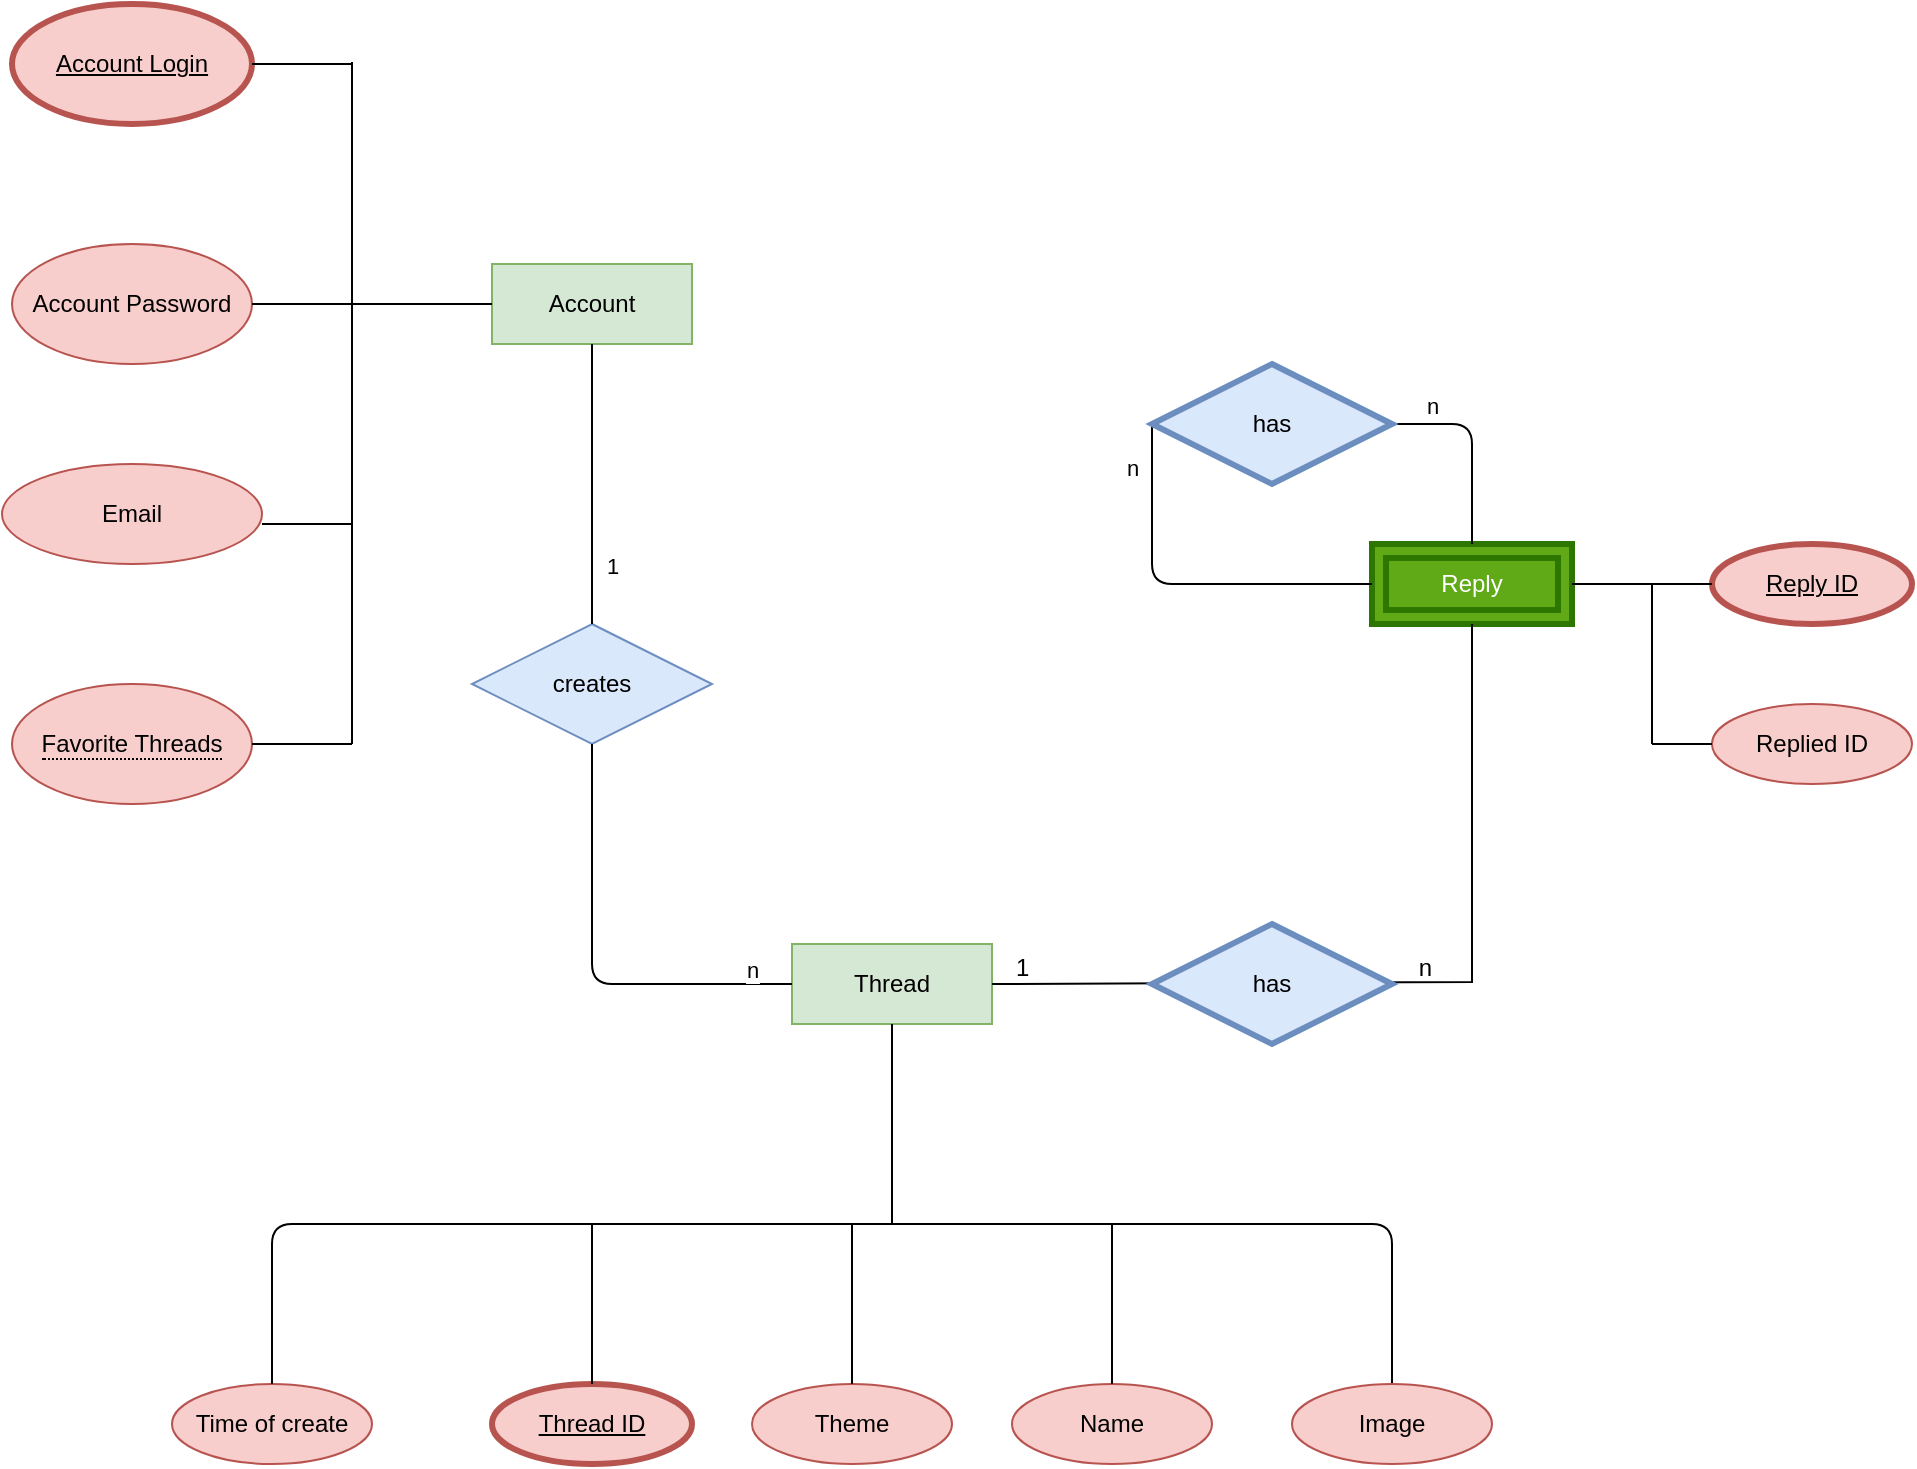 <mxfile version="15.3.1" type="device"><diagram id="WvdQioOhXTn4ABsslMwv" name="Page-1"><mxGraphModel dx="1940" dy="759" grid="1" gridSize="10" guides="1" tooltips="1" connect="1" arrows="1" fold="1" page="1" pageScale="1" pageWidth="827" pageHeight="1169" math="0" shadow="0"><root><mxCell id="0"/><mxCell id="1" parent="0"/><mxCell id="kJgMdSx_fgfLo8wjJh-V-1" value="Account" style="whiteSpace=wrap;html=1;align=center;fillColor=#d5e8d4;strokeColor=#82b366;" vertex="1" parent="1"><mxGeometry x="190" y="160" width="100" height="40" as="geometry"/></mxCell><mxCell id="kJgMdSx_fgfLo8wjJh-V-2" value="&lt;u&gt;Account Login&lt;/u&gt;" style="ellipse;whiteSpace=wrap;html=1;fillColor=#f8cecc;strokeColor=#b85450;strokeWidth=3;" vertex="1" parent="1"><mxGeometry x="-50" y="30" width="120" height="60" as="geometry"/></mxCell><mxCell id="kJgMdSx_fgfLo8wjJh-V-6" value="Account Password" style="ellipse;whiteSpace=wrap;html=1;fillColor=#f8cecc;strokeColor=#b85450;" vertex="1" parent="1"><mxGeometry x="-50" y="150" width="120" height="60" as="geometry"/></mxCell><mxCell id="kJgMdSx_fgfLo8wjJh-V-9" value="" style="endArrow=none;html=1;entryX=0;entryY=0.5;entryDx=0;entryDy=0;" edge="1" parent="1" target="kJgMdSx_fgfLo8wjJh-V-1"><mxGeometry width="50" height="50" relative="1" as="geometry"><mxPoint x="120" y="180" as="sourcePoint"/><mxPoint x="440" y="200" as="targetPoint"/></mxGeometry></mxCell><mxCell id="kJgMdSx_fgfLo8wjJh-V-10" value="" style="endArrow=none;html=1;" edge="1" parent="1"><mxGeometry width="50" height="50" relative="1" as="geometry"><mxPoint x="120" y="400" as="sourcePoint"/><mxPoint x="120" y="59" as="targetPoint"/><Array as="points"><mxPoint x="120" y="160"/></Array></mxGeometry></mxCell><mxCell id="kJgMdSx_fgfLo8wjJh-V-11" value="" style="endArrow=none;html=1;exitX=1;exitY=0.5;exitDx=0;exitDy=0;" edge="1" parent="1" source="kJgMdSx_fgfLo8wjJh-V-2"><mxGeometry width="50" height="50" relative="1" as="geometry"><mxPoint x="70" y="70" as="sourcePoint"/><mxPoint x="120" y="60" as="targetPoint"/><Array as="points"><mxPoint x="100" y="60"/></Array></mxGeometry></mxCell><mxCell id="kJgMdSx_fgfLo8wjJh-V-12" value="" style="endArrow=none;html=1;exitX=1;exitY=0.5;exitDx=0;exitDy=0;" edge="1" parent="1" source="kJgMdSx_fgfLo8wjJh-V-6"><mxGeometry width="50" height="50" relative="1" as="geometry"><mxPoint x="70" y="230" as="sourcePoint"/><mxPoint x="120" y="180" as="targetPoint"/><Array as="points"/></mxGeometry></mxCell><mxCell id="kJgMdSx_fgfLo8wjJh-V-13" value="Email" style="ellipse;whiteSpace=wrap;html=1;align=center;fillColor=#f8cecc;strokeColor=#b85450;" vertex="1" parent="1"><mxGeometry x="-55" y="260" width="130" height="50" as="geometry"/></mxCell><mxCell id="kJgMdSx_fgfLo8wjJh-V-15" value="" style="endArrow=none;html=1;" edge="1" parent="1"><mxGeometry width="50" height="50" relative="1" as="geometry"><mxPoint x="75" y="290" as="sourcePoint"/><mxPoint x="120" y="290" as="targetPoint"/></mxGeometry></mxCell><mxCell id="kJgMdSx_fgfLo8wjJh-V-17" value="&lt;span style=&quot;border-bottom: 1px dotted&quot;&gt;Favorite Threads&lt;/span&gt;" style="ellipse;whiteSpace=wrap;html=1;align=center;fillColor=#f8cecc;strokeColor=#b85450;" vertex="1" parent="1"><mxGeometry x="-50" y="370" width="120" height="60" as="geometry"/></mxCell><mxCell id="kJgMdSx_fgfLo8wjJh-V-18" value="" style="endArrow=none;html=1;" edge="1" parent="1"><mxGeometry width="50" height="50" relative="1" as="geometry"><mxPoint x="70" y="400" as="sourcePoint"/><mxPoint x="120" y="400" as="targetPoint"/><Array as="points"/></mxGeometry></mxCell><mxCell id="kJgMdSx_fgfLo8wjJh-V-19" value="Thread" style="whiteSpace=wrap;html=1;align=center;fillColor=#d5e8d4;strokeColor=#82b366;" vertex="1" parent="1"><mxGeometry x="340" y="500" width="100" height="40" as="geometry"/></mxCell><mxCell id="kJgMdSx_fgfLo8wjJh-V-20" value="" style="endArrow=none;html=1;entryX=0.5;entryY=0;entryDx=0;entryDy=0;" edge="1" parent="1" target="kJgMdSx_fgfLo8wjJh-V-24"><mxGeometry width="50" height="50" relative="1" as="geometry"><mxPoint x="240" y="640" as="sourcePoint"/><mxPoint x="640" y="640" as="targetPoint"/><Array as="points"><mxPoint x="465" y="640"/><mxPoint x="640" y="640"/></Array></mxGeometry></mxCell><mxCell id="kJgMdSx_fgfLo8wjJh-V-21" value="Theme" style="ellipse;whiteSpace=wrap;html=1;align=center;fillColor=#f8cecc;strokeColor=#b85450;" vertex="1" parent="1"><mxGeometry x="320" y="720" width="100" height="40" as="geometry"/></mxCell><mxCell id="kJgMdSx_fgfLo8wjJh-V-22" value="Thread ID" style="ellipse;whiteSpace=wrap;html=1;align=center;fontStyle=4;fillColor=#f8cecc;strokeColor=#b85450;strokeWidth=3;" vertex="1" parent="1"><mxGeometry x="190" y="720" width="100" height="40" as="geometry"/></mxCell><mxCell id="kJgMdSx_fgfLo8wjJh-V-23" value="Name" style="ellipse;whiteSpace=wrap;html=1;align=center;fillColor=#f8cecc;strokeColor=#b85450;" vertex="1" parent="1"><mxGeometry x="450" y="720" width="100" height="40" as="geometry"/></mxCell><mxCell id="kJgMdSx_fgfLo8wjJh-V-24" value="Image" style="ellipse;whiteSpace=wrap;html=1;align=center;fillColor=#f8cecc;strokeColor=#b85450;" vertex="1" parent="1"><mxGeometry x="590" y="720" width="100" height="40" as="geometry"/></mxCell><mxCell id="kJgMdSx_fgfLo8wjJh-V-25" value="" style="endArrow=none;html=1;exitX=0.5;exitY=0;exitDx=0;exitDy=0;" edge="1" parent="1" source="kJgMdSx_fgfLo8wjJh-V-22"><mxGeometry width="50" height="50" relative="1" as="geometry"><mxPoint x="240" y="710" as="sourcePoint"/><mxPoint x="240" y="640" as="targetPoint"/></mxGeometry></mxCell><mxCell id="kJgMdSx_fgfLo8wjJh-V-26" value="" style="endArrow=none;html=1;exitX=0.5;exitY=0;exitDx=0;exitDy=0;" edge="1" parent="1" source="kJgMdSx_fgfLo8wjJh-V-21"><mxGeometry width="50" height="50" relative="1" as="geometry"><mxPoint x="340" y="690" as="sourcePoint"/><mxPoint x="370" y="640" as="targetPoint"/></mxGeometry></mxCell><mxCell id="kJgMdSx_fgfLo8wjJh-V-27" value="" style="endArrow=none;html=1;exitX=0.5;exitY=0;exitDx=0;exitDy=0;" edge="1" parent="1" source="kJgMdSx_fgfLo8wjJh-V-23"><mxGeometry width="50" height="50" relative="1" as="geometry"><mxPoint x="460" y="690" as="sourcePoint"/><mxPoint x="500" y="640" as="targetPoint"/></mxGeometry></mxCell><mxCell id="kJgMdSx_fgfLo8wjJh-V-29" value="" style="endArrow=none;html=1;entryX=0.5;entryY=1;entryDx=0;entryDy=0;" edge="1" parent="1" target="kJgMdSx_fgfLo8wjJh-V-19"><mxGeometry width="50" height="50" relative="1" as="geometry"><mxPoint x="390" y="640" as="sourcePoint"/><mxPoint x="460" y="565" as="targetPoint"/><Array as="points"/></mxGeometry></mxCell><mxCell id="kJgMdSx_fgfLo8wjJh-V-31" value="Reply" style="shape=ext;margin=3;double=1;whiteSpace=wrap;html=1;align=center;strokeWidth=3;fillColor=#60a917;strokeColor=#2D7600;fontColor=#ffffff;" vertex="1" parent="1"><mxGeometry x="630" y="300" width="100" height="40" as="geometry"/></mxCell><mxCell id="kJgMdSx_fgfLo8wjJh-V-32" value="" style="endArrow=none;html=1;rounded=0;entryX=0.5;entryY=1;entryDx=0;entryDy=0;exitX=1;exitY=0.5;exitDx=0;exitDy=0;" edge="1" parent="1" source="kJgMdSx_fgfLo8wjJh-V-19" target="kJgMdSx_fgfLo8wjJh-V-31"><mxGeometry relative="1" as="geometry"><mxPoint x="490" y="519.41" as="sourcePoint"/><mxPoint x="640" y="360" as="targetPoint"/><Array as="points"><mxPoint x="680" y="519"/></Array></mxGeometry></mxCell><mxCell id="kJgMdSx_fgfLo8wjJh-V-33" value="1" style="resizable=0;html=1;align=left;verticalAlign=bottom;" connectable="0" vertex="1" parent="kJgMdSx_fgfLo8wjJh-V-32"><mxGeometry x="-1" relative="1" as="geometry"><mxPoint x="10" as="offset"/></mxGeometry></mxCell><mxCell id="kJgMdSx_fgfLo8wjJh-V-34" value="n" style="resizable=0;html=1;align=right;verticalAlign=bottom;" connectable="0" vertex="1" parent="kJgMdSx_fgfLo8wjJh-V-32"><mxGeometry x="1" relative="1" as="geometry"><mxPoint x="-20" y="180" as="offset"/></mxGeometry></mxCell><mxCell id="kJgMdSx_fgfLo8wjJh-V-35" value="has" style="shape=rhombus;perimeter=rhombusPerimeter;whiteSpace=wrap;html=1;align=center;strokeWidth=3;fillColor=#dae8fc;strokeColor=#6c8ebf;" vertex="1" parent="1"><mxGeometry x="520" y="490" width="120" height="60" as="geometry"/></mxCell><mxCell id="kJgMdSx_fgfLo8wjJh-V-36" value="Reply ID" style="ellipse;whiteSpace=wrap;html=1;align=center;fontStyle=4;strokeWidth=3;fillColor=#f8cecc;strokeColor=#b85450;" vertex="1" parent="1"><mxGeometry x="800" y="300" width="100" height="40" as="geometry"/></mxCell><mxCell id="kJgMdSx_fgfLo8wjJh-V-38" value="" style="endArrow=none;html=1;entryX=0;entryY=0.5;entryDx=0;entryDy=0;" edge="1" parent="1" source="kJgMdSx_fgfLo8wjJh-V-31" target="kJgMdSx_fgfLo8wjJh-V-36"><mxGeometry width="50" height="50" relative="1" as="geometry"><mxPoint x="730" y="320" as="sourcePoint"/><mxPoint x="780" y="270" as="targetPoint"/></mxGeometry></mxCell><mxCell id="kJgMdSx_fgfLo8wjJh-V-39" value="Replied ID" style="ellipse;whiteSpace=wrap;html=1;align=center;strokeWidth=1;fillColor=#f8cecc;strokeColor=#b85450;" vertex="1" parent="1"><mxGeometry x="800" y="380" width="100" height="40" as="geometry"/></mxCell><mxCell id="kJgMdSx_fgfLo8wjJh-V-40" value="" style="endArrow=none;html=1;" edge="1" parent="1"><mxGeometry width="50" height="50" relative="1" as="geometry"><mxPoint x="770" y="400" as="sourcePoint"/><mxPoint x="770" y="320" as="targetPoint"/><Array as="points"/></mxGeometry></mxCell><mxCell id="kJgMdSx_fgfLo8wjJh-V-41" value="" style="endArrow=none;html=1;entryX=0;entryY=0.5;entryDx=0;entryDy=0;" edge="1" parent="1" target="kJgMdSx_fgfLo8wjJh-V-39"><mxGeometry width="50" height="50" relative="1" as="geometry"><mxPoint x="770" y="400" as="sourcePoint"/><mxPoint x="790" y="420" as="targetPoint"/></mxGeometry></mxCell><mxCell id="kJgMdSx_fgfLo8wjJh-V-42" value="n" style="endArrow=none;html=1;exitX=0.5;exitY=0;exitDx=0;exitDy=0;entryX=1;entryY=0.5;entryDx=0;entryDy=0;verticalAlign=bottom;" edge="1" parent="1" source="kJgMdSx_fgfLo8wjJh-V-31" target="kJgMdSx_fgfLo8wjJh-V-44"><mxGeometry x="0.6" width="50" height="50" relative="1" as="geometry"><mxPoint x="630" y="270" as="sourcePoint"/><mxPoint x="680" y="240" as="targetPoint"/><Array as="points"><mxPoint x="680" y="240"/></Array><mxPoint as="offset"/></mxGeometry></mxCell><mxCell id="kJgMdSx_fgfLo8wjJh-V-43" value="n" style="endArrow=none;html=1;entryX=0;entryY=0.5;entryDx=0;entryDy=0;exitX=0;exitY=0.5;exitDx=0;exitDy=0;verticalAlign=top;" edge="1" parent="1" source="kJgMdSx_fgfLo8wjJh-V-44" target="kJgMdSx_fgfLo8wjJh-V-31"><mxGeometry x="-0.895" y="-10" width="50" height="50" relative="1" as="geometry"><mxPoint x="520" y="320" as="sourcePoint"/><mxPoint x="620" y="319.41" as="targetPoint"/><Array as="points"><mxPoint x="520" y="320"/></Array><mxPoint y="-1" as="offset"/></mxGeometry></mxCell><mxCell id="kJgMdSx_fgfLo8wjJh-V-44" value="has" style="shape=rhombus;perimeter=rhombusPerimeter;whiteSpace=wrap;html=1;align=center;strokeWidth=3;fillColor=#dae8fc;strokeColor=#6c8ebf;" vertex="1" parent="1"><mxGeometry x="520" y="210" width="120" height="60" as="geometry"/></mxCell><mxCell id="kJgMdSx_fgfLo8wjJh-V-45" value="Time of create" style="ellipse;whiteSpace=wrap;html=1;align=center;fillColor=#f8cecc;strokeColor=#b85450;" vertex="1" parent="1"><mxGeometry x="30" y="720" width="100" height="40" as="geometry"/></mxCell><mxCell id="kJgMdSx_fgfLo8wjJh-V-46" value="" style="endArrow=none;html=1;verticalAlign=top;exitX=0.5;exitY=0;exitDx=0;exitDy=0;" edge="1" parent="1" source="kJgMdSx_fgfLo8wjJh-V-45"><mxGeometry width="50" height="50" relative="1" as="geometry"><mxPoint x="85" y="670" as="sourcePoint"/><mxPoint x="240" y="640" as="targetPoint"/><Array as="points"><mxPoint x="80" y="640"/></Array></mxGeometry></mxCell><mxCell id="kJgMdSx_fgfLo8wjJh-V-47" value="creates" style="shape=rhombus;perimeter=rhombusPerimeter;whiteSpace=wrap;html=1;align=center;strokeWidth=1;fillColor=#dae8fc;strokeColor=#6c8ebf;" vertex="1" parent="1"><mxGeometry x="180" y="340" width="120" height="60" as="geometry"/></mxCell><mxCell id="kJgMdSx_fgfLo8wjJh-V-48" value="1" style="endArrow=none;html=1;verticalAlign=bottom;exitX=0.5;exitY=0;exitDx=0;exitDy=0;" edge="1" parent="1" source="kJgMdSx_fgfLo8wjJh-V-47"><mxGeometry x="-0.714" y="-10" width="50" height="50" relative="1" as="geometry"><mxPoint x="190" y="250" as="sourcePoint"/><mxPoint x="240" y="200" as="targetPoint"/><mxPoint as="offset"/></mxGeometry></mxCell><mxCell id="kJgMdSx_fgfLo8wjJh-V-49" value="n" style="endArrow=none;html=1;verticalAlign=top;entryX=0;entryY=0.5;entryDx=0;entryDy=0;exitX=0.5;exitY=1;exitDx=0;exitDy=0;" edge="1" parent="1" source="kJgMdSx_fgfLo8wjJh-V-47" target="kJgMdSx_fgfLo8wjJh-V-19"><mxGeometry x="0.818" y="20" width="50" height="50" relative="1" as="geometry"><mxPoint x="210" y="545" as="sourcePoint"/><mxPoint x="260" y="495" as="targetPoint"/><Array as="points"><mxPoint x="240" y="520"/></Array><mxPoint as="offset"/></mxGeometry></mxCell></root></mxGraphModel></diagram></mxfile>